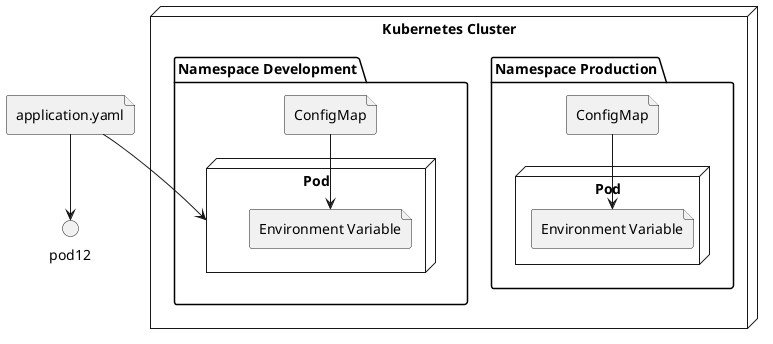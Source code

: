@startuml

file "application.yaml" as yaml

node "Kubernetes Cluster" {
    package "Namespace Production" {
        node "Pod" as pod1{
            file "Environment Variable" as env1
        }
        file "ConfigMap" as config1
    }

    package "Namespace Development" {
        node "Pod" as pod2{
            file "Environment Variable" as env2
        }
        file "ConfigMap" as config2
    }
}

yaml --> pod12
yaml --> pod2
config1 --> env1
config2 --> env2

@enduml
